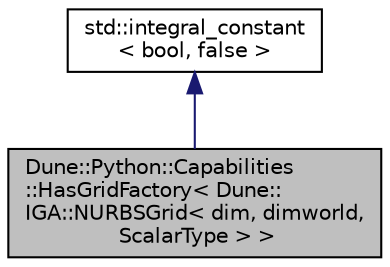 digraph "Dune::Python::Capabilities::HasGridFactory&lt; Dune::IGA::NURBSGrid&lt; dim, dimworld, ScalarType &gt; &gt;"
{
 // LATEX_PDF_SIZE
  edge [fontname="Helvetica",fontsize="10",labelfontname="Helvetica",labelfontsize="10"];
  node [fontname="Helvetica",fontsize="10",shape=record];
  Node1 [label="Dune::Python::Capabilities\l::HasGridFactory\< Dune::\lIGA::NURBSGrid\< dim, dimworld,\l ScalarType \> \>",height=0.2,width=0.4,color="black", fillcolor="grey75", style="filled", fontcolor="black",tooltip=" "];
  Node2 -> Node1 [dir="back",color="midnightblue",fontsize="10",style="solid",fontname="Helvetica"];
  Node2 [label="std::integral_constant\l\< bool, false \>",height=0.2,width=0.4,color="black", fillcolor="white", style="filled",tooltip=" "];
}
